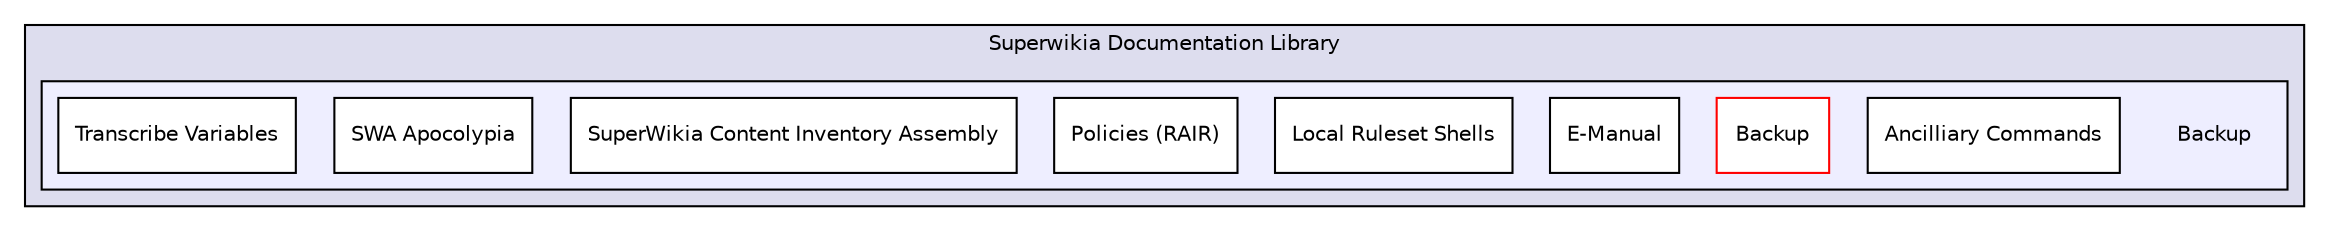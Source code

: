 digraph "Superwikia-Alpha-Codebase/Superwikia-Documentation-Library/Superwikia Documentation Library/Backup" {
  compound=true
  node [ fontsize="10", fontname="Helvetica"];
  edge [ labelfontsize="10", labelfontname="Helvetica"];
  subgraph clusterdir_112d5142b4f05e8052401605fb977884 {
    graph [ bgcolor="#ddddee", pencolor="black", label="Superwikia Documentation Library" fontname="Helvetica", fontsize="10", URL="dir_112d5142b4f05e8052401605fb977884.html"]
  subgraph clusterdir_a293c9c8837fea4337482e8519904ba6 {
    graph [ bgcolor="#eeeeff", pencolor="black", label="" URL="dir_a293c9c8837fea4337482e8519904ba6.html"];
    dir_a293c9c8837fea4337482e8519904ba6 [shape=plaintext label="Backup"];
    dir_78734f90f0a6b7fa29d1e5d4fc1222df [shape=box label="Ancilliary Commands" color="black" fillcolor="white" style="filled" URL="dir_78734f90f0a6b7fa29d1e5d4fc1222df.html"];
    dir_a63709fc6b70a829731e67ac604269a8 [shape=box label="Backup" color="red" fillcolor="white" style="filled" URL="dir_a63709fc6b70a829731e67ac604269a8.html"];
    dir_748eb535dc43920e7aeaecf1100c2e1e [shape=box label="E-Manual" color="black" fillcolor="white" style="filled" URL="dir_748eb535dc43920e7aeaecf1100c2e1e.html"];
    dir_5ab98dec25e23d24ee1856f2f4660607 [shape=box label="Local Ruleset Shells" color="black" fillcolor="white" style="filled" URL="dir_5ab98dec25e23d24ee1856f2f4660607.html"];
    dir_401523cc11330d87c9bee5111f14fc87 [shape=box label="Policies (RAIR)" color="black" fillcolor="white" style="filled" URL="dir_401523cc11330d87c9bee5111f14fc87.html"];
    dir_2434d75d4fef34ff73cfdf545b4780dd [shape=box label="SuperWikia Content Inventory Assembly" color="black" fillcolor="white" style="filled" URL="dir_2434d75d4fef34ff73cfdf545b4780dd.html"];
    dir_0215d00092580a48c0a3d4ac39cc372e [shape=box label="SWA Apocolypia" color="black" fillcolor="white" style="filled" URL="dir_0215d00092580a48c0a3d4ac39cc372e.html"];
    dir_8b26535e95e8c390afe217a7d0303bdf [shape=box label="Transcribe Variables" color="black" fillcolor="white" style="filled" URL="dir_8b26535e95e8c390afe217a7d0303bdf.html"];
  }
  }
}
